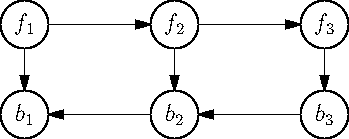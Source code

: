 size(80cm, 25cm);
unitsize(30, 0);
defaultpen(fontsize(12pt));

//circle radius
real rsize = 0.4;
real shiftscale = 1.4;
real shiftunit = 2.5;
pen fillpen = rgb(156,194,230);

picture getCircle(string s, pair pos, pen p = defaultpen)
{
    picture pic;
    path pt_circle = circle(pos, rsize);
    draw(pic, pt_circle, p);
    label(pic, s, pos);
    return pic;
}

picture LineLeft2Rgiht(picture nodeLeft, picture nodeRight)
{
    picture pic;
    path l2r = point(nodeLeft, E){right}..{right}point(nodeRight, W);
    draw(pic, l2r, Arrow);
    return pic;
}

picture LineUp2Down(picture nodeUp, picture nodeDown)
{
    picture pic;
    path pth = point(nodeUp, S){down}..{down}point(nodeDown, N);
    draw(pic, pth, Arrow);
    return pic;
}

picture LineRight2Left(picture nodeRight, picture nodeLeft)
{
    picture pic;
    path pth = point(nodeRight, W){left}..{left}point(nodeLeft, E);
    draw(pic, pth, Arrow);
    return pic;
}

picture f1= getCircle("$f_1$", (0,0));
add(f1);

picture f2= getCircle("$f_2$", (shiftunit,0));
add(f2);

picture f3= getCircle("$f_3$", (2shiftunit,0));
add(f3);

picture b1= getCircle("$b_1$", (0, -0.6shiftunit));
add(b1);

picture b2= getCircle("$b_2$", (shiftunit, -0.6shiftunit));
add(b2);

picture b3= getCircle("$b_3$", (2shiftunit, -0.6shiftunit));
add(b3);

add(LineLeft2Rgiht(f1, f2));
add(LineLeft2Rgiht(f2, f3));
add(LineRight2Left(b3, b2));
add(LineRight2Left(b2, b1));
add(LineUp2Down(f1, b1));
add(LineUp2Down(f2, b2));
add(LineUp2Down(f3, b3));





